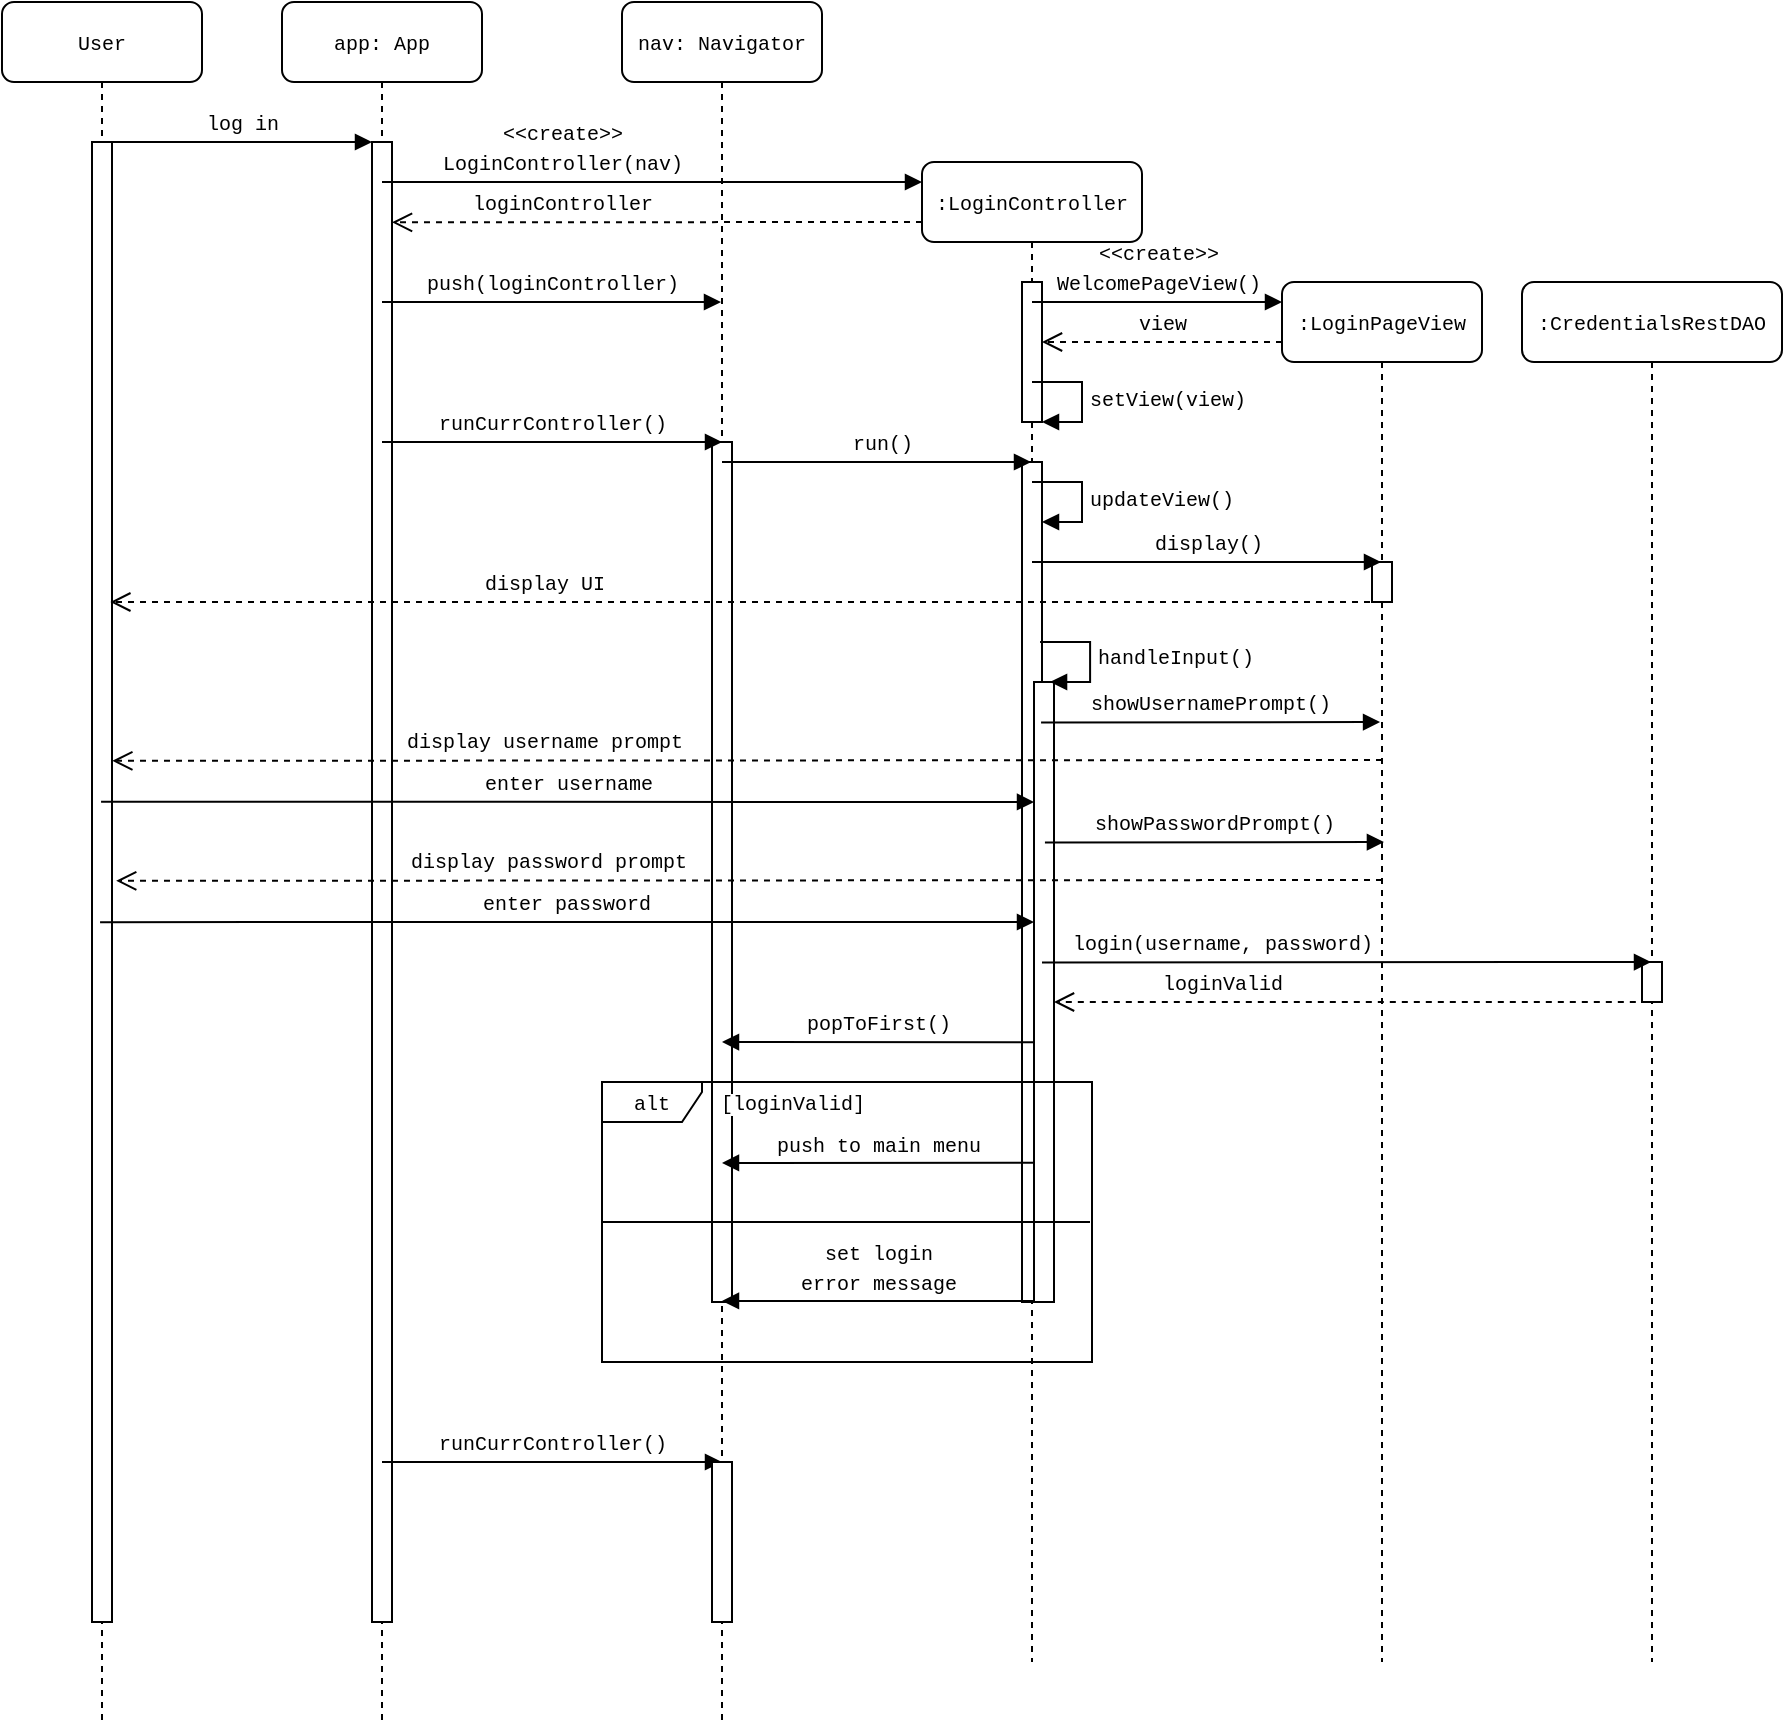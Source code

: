 <mxfile version="12.9.9" type="device"><diagram name="Page-1" id="13e1069c-82ec-6db2-03f1-153e76fe0fe0"><mxGraphModel dx="1188" dy="1358" grid="1" gridSize="10" guides="1" tooltips="1" connect="1" arrows="1" fold="1" page="1" pageScale="1" pageWidth="1100" pageHeight="850" background="#ffffff" math="0" shadow="0"><root><mxCell id="0"/><mxCell id="1" parent="0"/><mxCell id="7baba1c4bc27f4b0-4" value="&lt;font style=&quot;font-size: 10px&quot; face=&quot;Courier New&quot;&gt;:LoginController&lt;/font&gt;" style="shape=umlLifeline;perimeter=lifelinePerimeter;whiteSpace=wrap;html=1;container=1;collapsible=0;recursiveResize=0;outlineConnect=0;rounded=1;shadow=0;comic=0;labelBackgroundColor=none;strokeWidth=1;fontFamily=Verdana;fontSize=12;align=center;" parent="1" vertex="1"><mxGeometry x="560" y="160" width="110" height="750" as="geometry"/></mxCell><mxCell id="PVWXsQGOAxapaRBkz5lY-12" value="" style="html=1;points=[];perimeter=orthogonalPerimeter;rounded=0;shadow=0;comic=0;labelBackgroundColor=none;strokeWidth=1;fontFamily=Verdana;fontSize=12;align=center;" vertex="1" parent="1"><mxGeometry x="610" y="220" width="10" height="70" as="geometry"/></mxCell><mxCell id="7baba1c4bc27f4b0-2" value="&lt;font style=&quot;font-size: 10px&quot; face=&quot;Courier New&quot;&gt;app: App&lt;/font&gt;" style="shape=umlLifeline;perimeter=lifelinePerimeter;whiteSpace=wrap;html=1;container=1;collapsible=0;recursiveResize=0;outlineConnect=0;rounded=1;shadow=0;comic=0;labelBackgroundColor=none;strokeWidth=1;fontFamily=Verdana;fontSize=12;align=center;" parent="1" vertex="1"><mxGeometry x="240" y="80" width="100" height="860" as="geometry"/></mxCell><mxCell id="7baba1c4bc27f4b0-10" value="" style="html=1;points=[];perimeter=orthogonalPerimeter;rounded=0;shadow=0;comic=0;labelBackgroundColor=none;strokeWidth=1;fontFamily=Verdana;fontSize=12;align=center;" parent="7baba1c4bc27f4b0-2" vertex="1"><mxGeometry x="45" y="70" width="10" height="740" as="geometry"/></mxCell><mxCell id="7baba1c4bc27f4b0-5" value="&lt;span style=&quot;font-family: &amp;#34;courier new&amp;#34; ; font-size: 10px&quot;&gt;:LoginPageView&lt;/span&gt;" style="shape=umlLifeline;perimeter=lifelinePerimeter;whiteSpace=wrap;html=1;container=1;collapsible=0;recursiveResize=0;outlineConnect=0;rounded=1;shadow=0;comic=0;labelBackgroundColor=none;strokeWidth=1;fontFamily=Verdana;fontSize=12;align=center;" parent="1" vertex="1"><mxGeometry x="740" y="220" width="100" height="690" as="geometry"/></mxCell><mxCell id="PVWXsQGOAxapaRBkz5lY-40" value="" style="html=1;points=[];perimeter=orthogonalPerimeter;rounded=0;shadow=0;comic=0;labelBackgroundColor=none;strokeWidth=1;fontFamily=Verdana;fontSize=12;align=center;" vertex="1" parent="7baba1c4bc27f4b0-5"><mxGeometry x="45" y="140" width="10" height="20" as="geometry"/></mxCell><mxCell id="7baba1c4bc27f4b0-8" value="&lt;font style=&quot;font-size: 10px&quot; face=&quot;Courier New&quot;&gt;User&lt;/font&gt;" style="shape=umlLifeline;perimeter=lifelinePerimeter;whiteSpace=wrap;html=1;container=1;collapsible=0;recursiveResize=0;outlineConnect=0;rounded=1;shadow=0;comic=0;labelBackgroundColor=none;strokeWidth=1;fontFamily=Verdana;fontSize=12;align=center;" parent="1" vertex="1"><mxGeometry x="100" y="80" width="100" height="860" as="geometry"/></mxCell><mxCell id="7baba1c4bc27f4b0-9" value="" style="html=1;points=[];perimeter=orthogonalPerimeter;rounded=0;shadow=0;comic=0;labelBackgroundColor=none;strokeWidth=1;fontFamily=Verdana;fontSize=12;align=center;" parent="7baba1c4bc27f4b0-8" vertex="1"><mxGeometry x="45" y="70" width="10" height="740" as="geometry"/></mxCell><mxCell id="7baba1c4bc27f4b0-11" value="&lt;font face=&quot;Courier New&quot; size=&quot;1&quot;&gt;log in&lt;/font&gt;" style="html=1;verticalAlign=bottom;endArrow=block;entryX=0;entryY=0;labelBackgroundColor=none;fontFamily=Verdana;fontSize=12;edgeStyle=elbowEdgeStyle;elbow=vertical;" parent="1" source="7baba1c4bc27f4b0-9" target="7baba1c4bc27f4b0-10" edge="1"><mxGeometry relative="1" as="geometry"><mxPoint x="220" y="160" as="sourcePoint"/></mxGeometry></mxCell><mxCell id="PVWXsQGOAxapaRBkz5lY-2" value="&lt;font face=&quot;Courier New&quot; style=&quot;font-size: 10px&quot;&gt;&amp;lt;&amp;lt;create&amp;gt;&amp;gt;&lt;br&gt;LoginController(nav)&lt;/font&gt;" style="html=1;verticalAlign=bottom;endArrow=block;labelBackgroundColor=none;fontFamily=Verdana;fontSize=12;edgeStyle=elbowEdgeStyle;elbow=vertical;" edge="1" parent="1"><mxGeometry x="0.63" y="-130" relative="1" as="geometry"><mxPoint x="290" y="170" as="sourcePoint"/><mxPoint x="560" y="170" as="targetPoint"/><Array as="points"><mxPoint x="510" y="170"/><mxPoint x="420" y="180"/><mxPoint x="500" y="170"/><mxPoint x="400" y="160"/><mxPoint x="410" y="170"/><mxPoint x="390" y="180"/><mxPoint x="390" y="170"/><mxPoint x="425" y="160"/></Array><mxPoint x="-130" y="-130" as="offset"/></mxGeometry></mxCell><mxCell id="PVWXsQGOAxapaRBkz5lY-5" value="&lt;font face=&quot;Courier New&quot; style=&quot;font-size: 10px&quot;&gt;&amp;lt;&amp;lt;create&amp;gt;&amp;gt;&lt;br&gt;WelcomePageView()&lt;/font&gt;" style="html=1;verticalAlign=bottom;endArrow=block;labelBackgroundColor=none;fontFamily=Verdana;fontSize=12;edgeStyle=elbowEdgeStyle;elbow=vertical;" edge="1" parent="1"><mxGeometry relative="1" as="geometry"><mxPoint x="615" y="230" as="sourcePoint"/><mxPoint x="740" y="230" as="targetPoint"/><Array as="points"><mxPoint x="660" y="230"/><mxPoint x="710" y="240"/><mxPoint x="685" y="230"/><mxPoint x="730" y="230"/><mxPoint x="710" y="240"/><mxPoint x="710" y="230"/><mxPoint x="745" y="220"/></Array><mxPoint as="offset"/></mxGeometry></mxCell><mxCell id="PVWXsQGOAxapaRBkz5lY-9" value="&lt;font face=&quot;Courier New&quot; size=&quot;1&quot;&gt;loginController&lt;/font&gt;" style="html=1;verticalAlign=bottom;endArrow=open;dashed=1;endSize=8;labelBackgroundColor=none;fontFamily=Verdana;fontSize=12;" edge="1" parent="1"><mxGeometry x="0.357" relative="1" as="geometry"><mxPoint x="295" y="190.16" as="targetPoint"/><mxPoint x="560" y="190" as="sourcePoint"/><mxPoint as="offset"/></mxGeometry></mxCell><mxCell id="PVWXsQGOAxapaRBkz5lY-10" value="&lt;font face=&quot;Courier New&quot; size=&quot;1&quot;&gt;push(loginController)&lt;/font&gt;" style="html=1;verticalAlign=bottom;endArrow=block;labelBackgroundColor=none;fontFamily=Verdana;fontSize=12;edgeStyle=elbowEdgeStyle;elbow=vertical;" edge="1" parent="1"><mxGeometry relative="1" as="geometry"><mxPoint x="290" y="230" as="sourcePoint"/><mxPoint x="459.5" y="230" as="targetPoint"/><Array as="points"><mxPoint x="370" y="230"/><mxPoint x="415" y="240"/></Array></mxGeometry></mxCell><mxCell id="7baba1c4bc27f4b0-3" value="&lt;font style=&quot;font-size: 10px&quot; face=&quot;Courier New&quot;&gt;nav: Navigator&lt;/font&gt;" style="shape=umlLifeline;perimeter=lifelinePerimeter;whiteSpace=wrap;html=1;container=1;collapsible=0;recursiveResize=0;outlineConnect=0;rounded=1;shadow=0;comic=0;labelBackgroundColor=none;strokeWidth=1;fontFamily=Verdana;fontSize=12;align=center;" parent="1" vertex="1"><mxGeometry x="410" y="80" width="100" height="860" as="geometry"/></mxCell><mxCell id="PVWXsQGOAxapaRBkz5lY-19" value="" style="html=1;points=[];perimeter=orthogonalPerimeter;rounded=0;shadow=0;comic=0;labelBackgroundColor=none;strokeWidth=1;fontFamily=Verdana;fontSize=12;align=center;" vertex="1" parent="7baba1c4bc27f4b0-3"><mxGeometry x="45" y="220" width="10" height="430" as="geometry"/></mxCell><mxCell id="PVWXsQGOAxapaRBkz5lY-13" value="&lt;font face=&quot;Courier New&quot; size=&quot;1&quot;&gt;view&lt;/font&gt;" style="html=1;verticalAlign=bottom;endArrow=open;dashed=1;endSize=8;labelBackgroundColor=none;fontFamily=Verdana;fontSize=12;exitX=0.5;exitY=0.976;exitDx=0;exitDy=0;exitPerimeter=0;" edge="1" parent="1"><mxGeometry relative="1" as="geometry"><mxPoint x="620" y="250" as="targetPoint"/><mxPoint x="740.0" y="250" as="sourcePoint"/><mxPoint as="offset"/></mxGeometry></mxCell><mxCell id="PVWXsQGOAxapaRBkz5lY-17" value="&lt;font style=&quot;font-size: 10px&quot; face=&quot;Courier New&quot;&gt;setView(view)&lt;/font&gt;" style="edgeStyle=orthogonalEdgeStyle;html=1;align=left;spacingLeft=2;endArrow=block;rounded=0;entryX=1;entryY=0;" edge="1" parent="1"><mxGeometry relative="1" as="geometry"><mxPoint x="615" y="270" as="sourcePoint"/><Array as="points"><mxPoint x="640" y="270"/></Array><mxPoint x="620" y="290" as="targetPoint"/></mxGeometry></mxCell><mxCell id="PVWXsQGOAxapaRBkz5lY-18" value="&lt;font face=&quot;Courier New&quot; size=&quot;1&quot;&gt;runCurrController()&lt;/font&gt;" style="html=1;verticalAlign=bottom;endArrow=block;labelBackgroundColor=none;fontFamily=Verdana;fontSize=12;edgeStyle=elbowEdgeStyle;elbow=vertical;" edge="1" parent="1"><mxGeometry relative="1" as="geometry"><mxPoint x="290" y="300" as="sourcePoint"/><mxPoint x="460" y="300" as="targetPoint"/><Array as="points"><mxPoint x="370" y="300"/><mxPoint x="415" y="310"/></Array></mxGeometry></mxCell><mxCell id="PVWXsQGOAxapaRBkz5lY-27" value="" style="html=1;points=[];perimeter=orthogonalPerimeter;rounded=0;shadow=0;comic=0;labelBackgroundColor=none;strokeWidth=1;fontFamily=Verdana;fontSize=12;align=center;" vertex="1" parent="1"><mxGeometry x="610" y="310" width="10" height="420" as="geometry"/></mxCell><mxCell id="PVWXsQGOAxapaRBkz5lY-20" value="&lt;font face=&quot;Courier New&quot; size=&quot;1&quot;&gt;run()&lt;/font&gt;" style="html=1;verticalAlign=bottom;endArrow=block;labelBackgroundColor=none;fontFamily=Verdana;fontSize=12;edgeStyle=elbowEdgeStyle;elbow=vertical;" edge="1" parent="1" target="7baba1c4bc27f4b0-4"><mxGeometry x="0.036" relative="1" as="geometry"><mxPoint x="460" y="310" as="sourcePoint"/><mxPoint x="580" y="310" as="targetPoint"/><Array as="points"><mxPoint x="550" y="310"/><mxPoint x="530" y="320"/><mxPoint x="540" y="310"/><mxPoint x="585" y="320"/></Array><mxPoint as="offset"/></mxGeometry></mxCell><mxCell id="PVWXsQGOAxapaRBkz5lY-33" value="&lt;font face=&quot;Courier New&quot; size=&quot;1&quot;&gt;display()&lt;br&gt;&lt;/font&gt;" style="html=1;verticalAlign=bottom;endArrow=block;labelBackgroundColor=none;fontFamily=Verdana;fontSize=12;edgeStyle=elbowEdgeStyle;elbow=vertical;" edge="1" parent="1" target="7baba1c4bc27f4b0-5"><mxGeometry relative="1" as="geometry"><mxPoint x="615" y="360.0" as="sourcePoint"/><mxPoint x="750" y="360.0" as="targetPoint"/></mxGeometry></mxCell><mxCell id="PVWXsQGOAxapaRBkz5lY-46" value="" style="html=1;points=[];perimeter=orthogonalPerimeter;rounded=0;shadow=0;comic=0;labelBackgroundColor=none;strokeWidth=1;fontFamily=Verdana;fontSize=12;align=center;" vertex="1" parent="1"><mxGeometry x="616" y="420" width="10" height="310" as="geometry"/></mxCell><mxCell id="PVWXsQGOAxapaRBkz5lY-30" value="&lt;font style=&quot;font-size: 10px&quot; face=&quot;Courier New&quot;&gt;updateView()&lt;/font&gt;" style="edgeStyle=orthogonalEdgeStyle;html=1;align=left;spacingLeft=2;endArrow=block;rounded=0;entryX=1;entryY=0;" edge="1" parent="1"><mxGeometry relative="1" as="geometry"><mxPoint x="615" y="320" as="sourcePoint"/><Array as="points"><mxPoint x="640" y="320"/></Array><mxPoint x="620" y="340" as="targetPoint"/></mxGeometry></mxCell><mxCell id="PVWXsQGOAxapaRBkz5lY-50" value="&lt;font style=&quot;font-size: 10px&quot; face=&quot;Courier New&quot;&gt;handleInput()&lt;/font&gt;" style="edgeStyle=orthogonalEdgeStyle;html=1;align=left;spacingLeft=2;endArrow=block;rounded=0;entryX=1;entryY=0;" edge="1" parent="1"><mxGeometry relative="1" as="geometry"><mxPoint x="619.03" y="400" as="sourcePoint"/><Array as="points"><mxPoint x="644.03" y="400"/></Array><mxPoint x="624.03" y="420" as="targetPoint"/></mxGeometry></mxCell><mxCell id="PVWXsQGOAxapaRBkz5lY-51" value="&lt;font face=&quot;Courier New&quot; size=&quot;1&quot;&gt;showUsernamePrompt()&lt;br&gt;&lt;/font&gt;" style="html=1;verticalAlign=bottom;endArrow=block;labelBackgroundColor=none;fontFamily=Verdana;fontSize=12;edgeStyle=elbowEdgeStyle;elbow=vertical;" edge="1" parent="1"><mxGeometry relative="1" as="geometry"><mxPoint x="619.53" y="440.24" as="sourcePoint"/><mxPoint x="789.03" y="440.0" as="targetPoint"/></mxGeometry></mxCell><mxCell id="PVWXsQGOAxapaRBkz5lY-55" value="" style="line;strokeWidth=1;fillColor=none;align=left;verticalAlign=middle;spacingTop=-1;spacingLeft=3;spacingRight=3;rotatable=0;labelPosition=right;points=[];portConstraint=eastwest;" vertex="1" parent="1"><mxGeometry x="400" y="686" width="244" height="8" as="geometry"/></mxCell><mxCell id="PVWXsQGOAxapaRBkz5lY-59" value="&lt;font face=&quot;Courier New&quot; size=&quot;1&quot;&gt;display UI&lt;/font&gt;" style="html=1;verticalAlign=bottom;endArrow=open;dashed=1;endSize=8;labelBackgroundColor=none;fontFamily=Verdana;fontSize=12;" edge="1" parent="1"><mxGeometry x="0.32" relative="1" as="geometry"><mxPoint x="154.16" y="380" as="targetPoint"/><mxPoint x="790" y="380" as="sourcePoint"/><mxPoint as="offset"/></mxGeometry></mxCell><mxCell id="PVWXsQGOAxapaRBkz5lY-60" value="&lt;font face=&quot;Courier New&quot; size=&quot;1&quot;&gt;display username prompt&lt;/font&gt;" style="html=1;verticalAlign=bottom;endArrow=open;dashed=1;endSize=8;labelBackgroundColor=none;fontFamily=Verdana;fontSize=12;entryX=1.062;entryY=0.84;entryDx=0;entryDy=0;entryPerimeter=0;" edge="1" parent="1"><mxGeometry x="0.32" relative="1" as="geometry"><mxPoint x="155.15" y="459.43" as="targetPoint"/><mxPoint x="790" y="459" as="sourcePoint"/><mxPoint as="offset"/></mxGeometry></mxCell><mxCell id="PVWXsQGOAxapaRBkz5lY-61" value="&lt;font face=&quot;Courier New&quot; size=&quot;1&quot;&gt;enter username&lt;br&gt;&lt;/font&gt;" style="html=1;verticalAlign=bottom;endArrow=block;labelBackgroundColor=none;fontFamily=Verdana;fontSize=12;edgeStyle=elbowEdgeStyle;elbow=vertical;" edge="1" parent="1" target="PVWXsQGOAxapaRBkz5lY-46"><mxGeometry relative="1" as="geometry"><mxPoint x="149.53" y="479.83" as="sourcePoint"/><mxPoint x="600" y="480" as="targetPoint"/></mxGeometry></mxCell><mxCell id="PVWXsQGOAxapaRBkz5lY-62" value="&lt;font face=&quot;Courier New&quot; size=&quot;1&quot;&gt;showPasswordPrompt()&lt;br&gt;&lt;/font&gt;" style="html=1;verticalAlign=bottom;endArrow=block;labelBackgroundColor=none;fontFamily=Verdana;fontSize=12;edgeStyle=elbowEdgeStyle;elbow=vertical;" edge="1" parent="1"><mxGeometry relative="1" as="geometry"><mxPoint x="621.47" y="500.24" as="sourcePoint"/><mxPoint x="790.97" y="500.0" as="targetPoint"/></mxGeometry></mxCell><mxCell id="PVWXsQGOAxapaRBkz5lY-63" value="&lt;font face=&quot;Courier New&quot; size=&quot;1&quot;&gt;display password prompt&lt;/font&gt;" style="html=1;verticalAlign=bottom;endArrow=open;dashed=1;endSize=8;labelBackgroundColor=none;fontFamily=Verdana;fontSize=12;entryX=1.062;entryY=0.84;entryDx=0;entryDy=0;entryPerimeter=0;" edge="1" parent="1"><mxGeometry x="0.32" relative="1" as="geometry"><mxPoint x="157.09" y="519.43" as="targetPoint"/><mxPoint x="790" y="519" as="sourcePoint"/><mxPoint as="offset"/></mxGeometry></mxCell><mxCell id="PVWXsQGOAxapaRBkz5lY-64" value="&lt;font face=&quot;Courier New&quot; size=&quot;1&quot;&gt;enter password&lt;br&gt;&lt;/font&gt;" style="html=1;verticalAlign=bottom;endArrow=block;labelBackgroundColor=none;fontFamily=Verdana;fontSize=12;edgeStyle=elbowEdgeStyle;elbow=vertical;" edge="1" parent="1" target="PVWXsQGOAxapaRBkz5lY-46"><mxGeometry relative="1" as="geometry"><mxPoint x="149.03" y="540.07" as="sourcePoint"/><mxPoint x="600" y="540" as="targetPoint"/></mxGeometry></mxCell><mxCell id="PVWXsQGOAxapaRBkz5lY-67" value="&lt;span style=&quot;font-family: &amp;#34;courier new&amp;#34; ; font-size: 10px&quot;&gt;:CredentialsRestDAO&lt;br&gt;&lt;/span&gt;" style="shape=umlLifeline;perimeter=lifelinePerimeter;whiteSpace=wrap;html=1;container=1;collapsible=0;recursiveResize=0;outlineConnect=0;rounded=1;shadow=0;comic=0;labelBackgroundColor=none;strokeWidth=1;fontFamily=Verdana;fontSize=12;align=center;" vertex="1" parent="1"><mxGeometry x="860" y="220" width="130" height="690" as="geometry"/></mxCell><mxCell id="PVWXsQGOAxapaRBkz5lY-68" value="" style="html=1;points=[];perimeter=orthogonalPerimeter;rounded=0;shadow=0;comic=0;labelBackgroundColor=none;strokeWidth=1;fontFamily=Verdana;fontSize=12;align=center;" vertex="1" parent="PVWXsQGOAxapaRBkz5lY-67"><mxGeometry x="60" y="340" width="10" height="20" as="geometry"/></mxCell><mxCell id="PVWXsQGOAxapaRBkz5lY-69" value="&lt;font face=&quot;Courier New&quot; size=&quot;1&quot;&gt;login(username, password)&lt;br&gt;&lt;/font&gt;" style="html=1;verticalAlign=bottom;endArrow=block;labelBackgroundColor=none;fontFamily=Verdana;fontSize=12;edgeStyle=elbowEdgeStyle;elbow=vertical;" edge="1" parent="1" target="PVWXsQGOAxapaRBkz5lY-67"><mxGeometry x="-0.408" relative="1" as="geometry"><mxPoint x="620" y="560.24" as="sourcePoint"/><mxPoint x="789.5" y="560.0" as="targetPoint"/><mxPoint as="offset"/></mxGeometry></mxCell><mxCell id="PVWXsQGOAxapaRBkz5lY-70" value="&lt;font face=&quot;Courier New&quot; size=&quot;1&quot;&gt;loginValid&lt;/font&gt;" style="html=1;verticalAlign=bottom;endArrow=open;dashed=1;endSize=8;labelBackgroundColor=none;fontFamily=Verdana;fontSize=12;" edge="1" parent="1" target="PVWXsQGOAxapaRBkz5lY-46"><mxGeometry x="0.434" relative="1" as="geometry"><mxPoint x="630" y="580" as="targetPoint"/><mxPoint x="922.91" y="580.0" as="sourcePoint"/><mxPoint as="offset"/></mxGeometry></mxCell><mxCell id="PVWXsQGOAxapaRBkz5lY-73" value="&lt;font face=&quot;Courier New&quot; size=&quot;1&quot;&gt;popToFirst()&lt;br&gt;&lt;/font&gt;" style="html=1;verticalAlign=bottom;endArrow=block;labelBackgroundColor=none;fontFamily=Verdana;fontSize=12;edgeStyle=elbowEdgeStyle;elbow=vertical;" edge="1" parent="1"><mxGeometry relative="1" as="geometry"><mxPoint x="616" y="600.14" as="sourcePoint"/><mxPoint x="460" y="600" as="targetPoint"/></mxGeometry></mxCell><mxCell id="PVWXsQGOAxapaRBkz5lY-75" value="&lt;font face=&quot;Courier New&quot; size=&quot;1&quot;&gt;push to main menu&lt;br&gt;&lt;/font&gt;" style="html=1;verticalAlign=bottom;endArrow=block;labelBackgroundColor=none;fontFamily=Verdana;fontSize=12;edgeStyle=elbowEdgeStyle;elbow=vertical;" edge="1" parent="1"><mxGeometry relative="1" as="geometry"><mxPoint x="616.0" y="660.38" as="sourcePoint"/><mxPoint x="460" y="660.24" as="targetPoint"/></mxGeometry></mxCell><mxCell id="PVWXsQGOAxapaRBkz5lY-78" value="&lt;font face=&quot;Courier New&quot; size=&quot;1&quot;&gt;set login&lt;br&gt;error message&lt;br&gt;&lt;/font&gt;" style="html=1;verticalAlign=bottom;endArrow=block;labelBackgroundColor=none;fontFamily=Verdana;fontSize=12;edgeStyle=elbowEdgeStyle;elbow=vertical;" edge="1" parent="1"><mxGeometry relative="1" as="geometry"><mxPoint x="616.0" y="729.45" as="sourcePoint"/><mxPoint x="460" y="729.31" as="targetPoint"/></mxGeometry></mxCell><mxCell id="PVWXsQGOAxapaRBkz5lY-57" value="&lt;font face=&quot;Courier New&quot; style=&quot;font-size: 10px ; background-color: rgb(255 , 255 , 255)&quot;&gt;[loginValid]&lt;/font&gt;" style="text;html=1;align=center;verticalAlign=middle;resizable=0;points=[];autosize=1;" vertex="1" parent="1"><mxGeometry x="450" y="620" width="90" height="20" as="geometry"/></mxCell><mxCell id="PVWXsQGOAxapaRBkz5lY-54" value="&lt;font style=&quot;font-size: 10px&quot; face=&quot;Courier New&quot;&gt;alt&lt;/font&gt;" style="shape=umlFrame;whiteSpace=wrap;html=1;width=50;height=20;" vertex="1" parent="1"><mxGeometry x="400" y="620" width="245" height="140" as="geometry"/></mxCell><mxCell id="PVWXsQGOAxapaRBkz5lY-79" value="&lt;font face=&quot;Courier New&quot; size=&quot;1&quot;&gt;runCurrController()&lt;/font&gt;" style="html=1;verticalAlign=bottom;endArrow=block;labelBackgroundColor=none;fontFamily=Verdana;fontSize=12;edgeStyle=elbowEdgeStyle;elbow=vertical;" edge="1" parent="1"><mxGeometry relative="1" as="geometry"><mxPoint x="290" y="810" as="sourcePoint"/><mxPoint x="460" y="810" as="targetPoint"/><Array as="points"><mxPoint x="370" y="810"/><mxPoint x="415" y="820"/></Array></mxGeometry></mxCell><mxCell id="PVWXsQGOAxapaRBkz5lY-80" value="" style="html=1;points=[];perimeter=orthogonalPerimeter;rounded=0;shadow=0;comic=0;labelBackgroundColor=none;strokeWidth=1;fontFamily=Verdana;fontSize=12;align=center;" vertex="1" parent="1"><mxGeometry x="455" y="810" width="10" height="80" as="geometry"/></mxCell></root></mxGraphModel></diagram></mxfile>